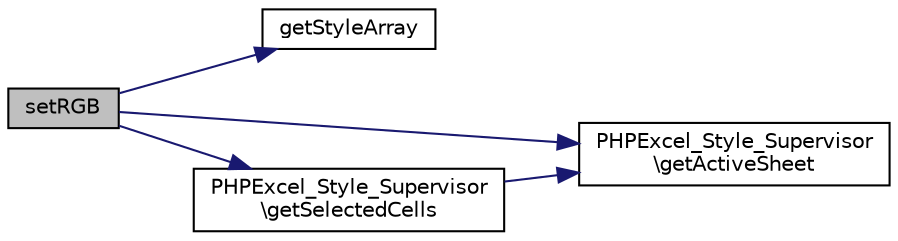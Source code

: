 digraph "setRGB"
{
  edge [fontname="Helvetica",fontsize="10",labelfontname="Helvetica",labelfontsize="10"];
  node [fontname="Helvetica",fontsize="10",shape=record];
  rankdir="LR";
  Node48 [label="setRGB",height=0.2,width=0.4,color="black", fillcolor="grey75", style="filled", fontcolor="black"];
  Node48 -> Node49 [color="midnightblue",fontsize="10",style="solid",fontname="Helvetica"];
  Node49 [label="getStyleArray",height=0.2,width=0.4,color="black", fillcolor="white", style="filled",URL="$class_p_h_p_excel___style___color.html#af6c54f6a9dcec97e4b2e1bf4fb4d9092"];
  Node48 -> Node50 [color="midnightblue",fontsize="10",style="solid",fontname="Helvetica"];
  Node50 [label="PHPExcel_Style_Supervisor\l\\getActiveSheet",height=0.2,width=0.4,color="black", fillcolor="white", style="filled",URL="$class_p_h_p_excel___style___supervisor.html#aec8f52691db1a69bb76b089bdae0c8e6"];
  Node48 -> Node51 [color="midnightblue",fontsize="10",style="solid",fontname="Helvetica"];
  Node51 [label="PHPExcel_Style_Supervisor\l\\getSelectedCells",height=0.2,width=0.4,color="black", fillcolor="white", style="filled",URL="$class_p_h_p_excel___style___supervisor.html#ab17aa77ef10e750a08120fbf6f965eb2"];
  Node51 -> Node50 [color="midnightblue",fontsize="10",style="solid",fontname="Helvetica"];
}
